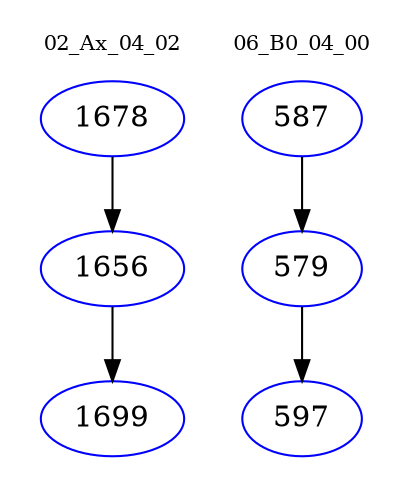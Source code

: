 digraph{
subgraph cluster_0 {
color = white
label = "02_Ax_04_02";
fontsize=10;
T0_1678 [label="1678", color="blue"]
T0_1678 -> T0_1656 [color="black"]
T0_1656 [label="1656", color="blue"]
T0_1656 -> T0_1699 [color="black"]
T0_1699 [label="1699", color="blue"]
}
subgraph cluster_1 {
color = white
label = "06_B0_04_00";
fontsize=10;
T1_587 [label="587", color="blue"]
T1_587 -> T1_579 [color="black"]
T1_579 [label="579", color="blue"]
T1_579 -> T1_597 [color="black"]
T1_597 [label="597", color="blue"]
}
}
